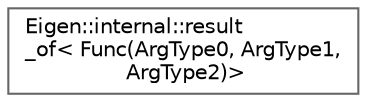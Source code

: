 digraph "类继承关系图"
{
 // LATEX_PDF_SIZE
  bgcolor="transparent";
  edge [fontname=Helvetica,fontsize=10,labelfontname=Helvetica,labelfontsize=10];
  node [fontname=Helvetica,fontsize=10,shape=box,height=0.2,width=0.4];
  rankdir="LR";
  Node0 [id="Node000000",label="Eigen::internal::result\l_of\< Func(ArgType0, ArgType1,\l ArgType2)\>",height=0.2,width=0.4,color="grey40", fillcolor="white", style="filled",URL="$struct_eigen_1_1internal_1_1result__of_3_01_func_07_arg_type0_00_01_arg_type1_00_01_arg_type2_08_4.html",tooltip=" "];
}
